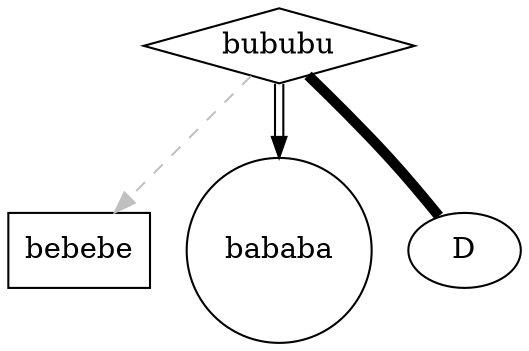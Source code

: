 digraph D {

  A [shape=diamond, label = "bububu"]
  B [shape=box, label = "bebebe"]
  C [shape=circle, label = "bababa"]

  A -> B [style=dashed, color=grey]
  A -> C [color="black:invis:black"]
  A -> D [penwidth=5, arrowhead=none]

}
